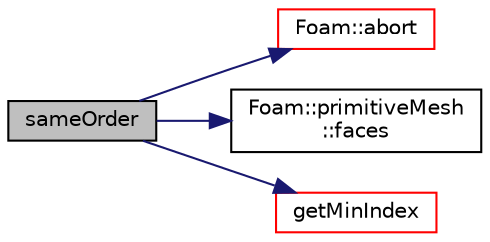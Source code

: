 digraph "sameOrder"
{
  bgcolor="transparent";
  edge [fontname="Helvetica",fontsize="10",labelfontname="Helvetica",labelfontsize="10"];
  node [fontname="Helvetica",fontsize="10",shape=record];
  rankdir="LR";
  Node27 [label="sameOrder",height=0.2,width=0.4,color="black", fillcolor="grey75", style="filled", fontcolor="black"];
  Node27 -> Node28 [color="midnightblue",fontsize="10",style="solid",fontname="Helvetica"];
  Node28 [label="Foam::abort",height=0.2,width=0.4,color="red",URL="$a21851.html#a447107a607d03e417307c203fa5fb44b"];
  Node27 -> Node73 [color="midnightblue",fontsize="10",style="solid",fontname="Helvetica"];
  Node73 [label="Foam::primitiveMesh\l::faces",height=0.2,width=0.4,color="black",URL="$a28685.html#a3669b3b29537f3a55bbd2ffa8c749f41",tooltip="Return faces. "];
  Node27 -> Node74 [color="midnightblue",fontsize="10",style="solid",fontname="Helvetica"];
  Node74 [label="getMinIndex",height=0.2,width=0.4,color="red",URL="$a26153.html#a9fe8395120034f6c6d0bed71719b4cfe",tooltip="Helper: find index in face of edge or -1. Index is such that edge is. "];
}
